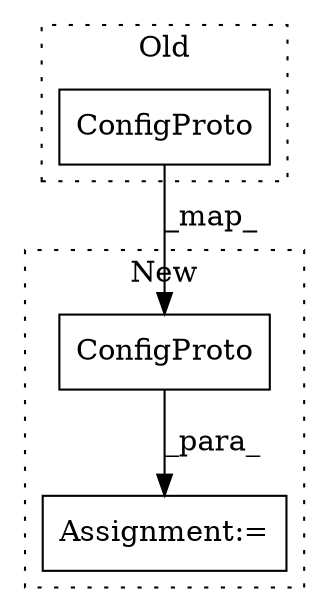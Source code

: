digraph G {
subgraph cluster0 {
1 [label="ConfigProto" a="32" s="4680,4702" l="12,1" shape="box"];
label = "Old";
style="dotted";
}
subgraph cluster1 {
2 [label="ConfigProto" a="32" s="4670,4692" l="12,1" shape="box"];
3 [label="Assignment:=" a="7" s="4658" l="1" shape="box"];
label = "New";
style="dotted";
}
1 -> 2 [label="_map_"];
2 -> 3 [label="_para_"];
}